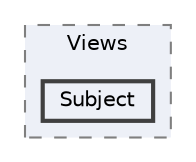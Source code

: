 digraph "obj/Debug/netcoreapp2.1/Razor/Views/Subject"
{
 // LATEX_PDF_SIZE
  bgcolor="transparent";
  edge [fontname=Helvetica,fontsize=10,labelfontname=Helvetica,labelfontsize=10];
  node [fontname=Helvetica,fontsize=10,shape=box,height=0.2,width=0.4];
  compound=true
  subgraph clusterdir_33ca1d150cd2b3aa8f661d8627b02d2e {
    graph [ bgcolor="#edf0f7", pencolor="grey50", label="Views", fontname=Helvetica,fontsize=10 style="filled,dashed", URL="dir_33ca1d150cd2b3aa8f661d8627b02d2e.html",tooltip=""]
  dir_da55e2d963f3fa261d6ab96ccecc275d [label="Subject", fillcolor="#edf0f7", color="grey25", style="filled,bold", URL="dir_da55e2d963f3fa261d6ab96ccecc275d.html",tooltip=""];
  }
}
